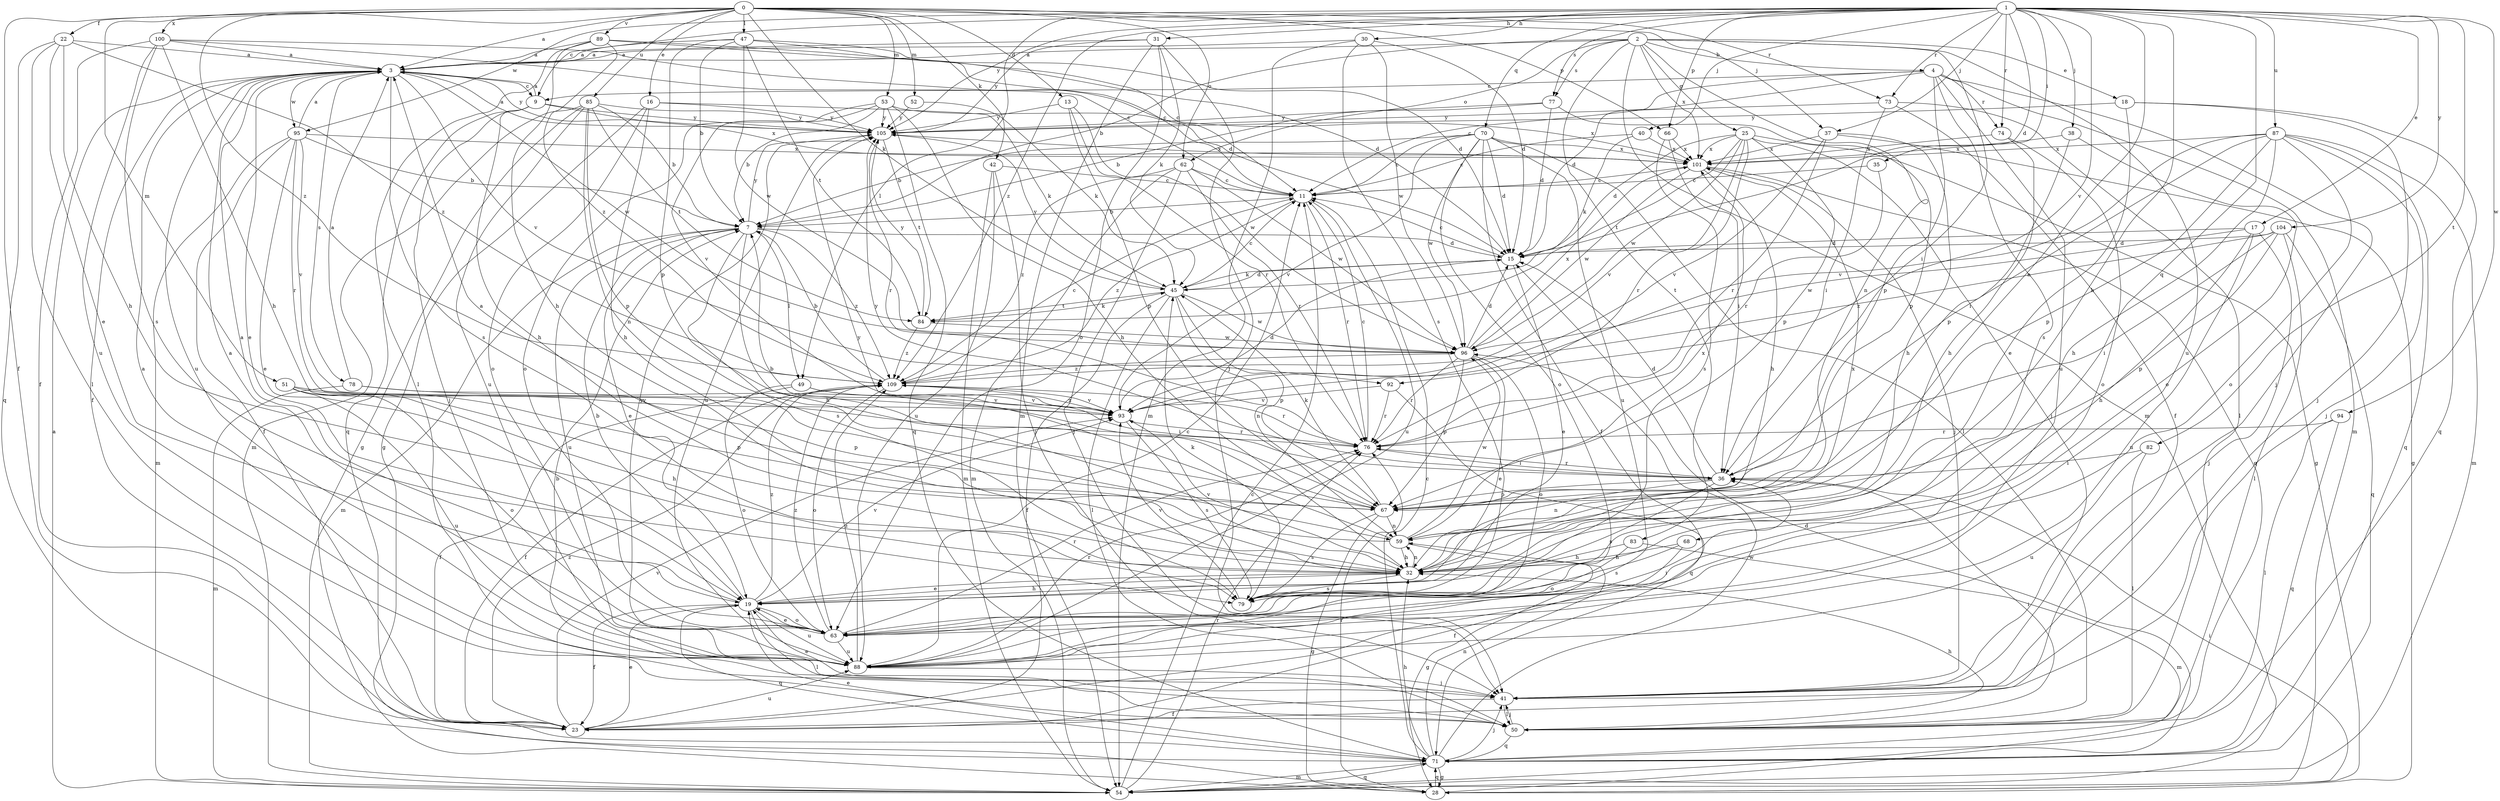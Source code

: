 strict digraph  {
0;
1;
2;
3;
4;
7;
9;
11;
13;
15;
16;
17;
18;
19;
22;
23;
25;
28;
30;
31;
32;
35;
36;
37;
38;
40;
41;
42;
45;
47;
49;
50;
51;
52;
53;
54;
59;
62;
63;
66;
67;
68;
70;
71;
73;
74;
76;
77;
78;
79;
82;
83;
84;
85;
87;
88;
89;
92;
93;
94;
95;
96;
100;
101;
104;
105;
109;
0 -> 3  [label=a];
0 -> 13  [label=d];
0 -> 16  [label=e];
0 -> 22  [label=f];
0 -> 23  [label=f];
0 -> 37  [label=j];
0 -> 42  [label=k];
0 -> 45  [label=k];
0 -> 47  [label=l];
0 -> 51  [label=m];
0 -> 52  [label=m];
0 -> 53  [label=m];
0 -> 62  [label=o];
0 -> 66  [label=p];
0 -> 73  [label=r];
0 -> 85  [label=u];
0 -> 89  [label=v];
0 -> 100  [label=x];
0 -> 109  [label=z];
1 -> 9  [label=c];
1 -> 15  [label=d];
1 -> 17  [label=e];
1 -> 30  [label=h];
1 -> 31  [label=h];
1 -> 32  [label=h];
1 -> 35  [label=i];
1 -> 37  [label=j];
1 -> 38  [label=j];
1 -> 40  [label=j];
1 -> 49  [label=l];
1 -> 59  [label=n];
1 -> 66  [label=p];
1 -> 68  [label=q];
1 -> 70  [label=q];
1 -> 73  [label=r];
1 -> 74  [label=r];
1 -> 77  [label=s];
1 -> 82  [label=t];
1 -> 87  [label=u];
1 -> 92  [label=v];
1 -> 94  [label=w];
1 -> 95  [label=w];
1 -> 104  [label=y];
1 -> 105  [label=y];
1 -> 109  [label=z];
2 -> 3  [label=a];
2 -> 4  [label=b];
2 -> 7  [label=b];
2 -> 18  [label=e];
2 -> 25  [label=g];
2 -> 36  [label=i];
2 -> 54  [label=m];
2 -> 59  [label=n];
2 -> 62  [label=o];
2 -> 77  [label=s];
2 -> 83  [label=t];
2 -> 88  [label=u];
2 -> 101  [label=x];
3 -> 9  [label=c];
3 -> 19  [label=e];
3 -> 23  [label=f];
3 -> 78  [label=s];
3 -> 79  [label=s];
3 -> 88  [label=u];
3 -> 92  [label=v];
3 -> 95  [label=w];
3 -> 96  [label=w];
3 -> 105  [label=y];
4 -> 9  [label=c];
4 -> 11  [label=c];
4 -> 15  [label=d];
4 -> 41  [label=j];
4 -> 54  [label=m];
4 -> 67  [label=p];
4 -> 74  [label=r];
4 -> 79  [label=s];
4 -> 88  [label=u];
7 -> 15  [label=d];
7 -> 19  [label=e];
7 -> 32  [label=h];
7 -> 49  [label=l];
7 -> 54  [label=m];
7 -> 79  [label=s];
7 -> 88  [label=u];
7 -> 105  [label=y];
7 -> 109  [label=z];
9 -> 3  [label=a];
9 -> 32  [label=h];
9 -> 41  [label=j];
9 -> 71  [label=q];
9 -> 101  [label=x];
9 -> 105  [label=y];
11 -> 7  [label=b];
11 -> 76  [label=r];
11 -> 88  [label=u];
11 -> 109  [label=z];
13 -> 67  [label=p];
13 -> 76  [label=r];
13 -> 96  [label=w];
13 -> 105  [label=y];
15 -> 11  [label=c];
15 -> 19  [label=e];
15 -> 45  [label=k];
16 -> 28  [label=g];
16 -> 32  [label=h];
16 -> 45  [label=k];
16 -> 63  [label=o];
16 -> 105  [label=y];
17 -> 15  [label=d];
17 -> 32  [label=h];
17 -> 41  [label=j];
17 -> 88  [label=u];
17 -> 96  [label=w];
18 -> 19  [label=e];
18 -> 41  [label=j];
18 -> 71  [label=q];
18 -> 105  [label=y];
19 -> 3  [label=a];
19 -> 7  [label=b];
19 -> 23  [label=f];
19 -> 32  [label=h];
19 -> 50  [label=l];
19 -> 63  [label=o];
19 -> 71  [label=q];
19 -> 88  [label=u];
19 -> 93  [label=v];
19 -> 109  [label=z];
22 -> 3  [label=a];
22 -> 19  [label=e];
22 -> 32  [label=h];
22 -> 50  [label=l];
22 -> 71  [label=q];
22 -> 109  [label=z];
23 -> 19  [label=e];
23 -> 88  [label=u];
23 -> 93  [label=v];
23 -> 109  [label=z];
25 -> 15  [label=d];
25 -> 28  [label=g];
25 -> 41  [label=j];
25 -> 67  [label=p];
25 -> 76  [label=r];
25 -> 84  [label=t];
25 -> 93  [label=v];
25 -> 96  [label=w];
25 -> 101  [label=x];
28 -> 15  [label=d];
28 -> 36  [label=i];
28 -> 71  [label=q];
28 -> 76  [label=r];
30 -> 3  [label=a];
30 -> 15  [label=d];
30 -> 54  [label=m];
30 -> 79  [label=s];
30 -> 96  [label=w];
31 -> 3  [label=a];
31 -> 41  [label=j];
31 -> 45  [label=k];
31 -> 54  [label=m];
31 -> 63  [label=o];
31 -> 105  [label=y];
32 -> 19  [label=e];
32 -> 59  [label=n];
32 -> 79  [label=s];
32 -> 93  [label=v];
32 -> 101  [label=x];
35 -> 11  [label=c];
35 -> 76  [label=r];
36 -> 15  [label=d];
36 -> 59  [label=n];
36 -> 67  [label=p];
36 -> 76  [label=r];
36 -> 79  [label=s];
36 -> 105  [label=y];
37 -> 28  [label=g];
37 -> 32  [label=h];
37 -> 76  [label=r];
37 -> 93  [label=v];
37 -> 101  [label=x];
38 -> 63  [label=o];
38 -> 67  [label=p];
38 -> 101  [label=x];
40 -> 11  [label=c];
40 -> 45  [label=k];
40 -> 101  [label=x];
41 -> 19  [label=e];
41 -> 23  [label=f];
41 -> 50  [label=l];
42 -> 11  [label=c];
42 -> 41  [label=j];
42 -> 54  [label=m];
42 -> 88  [label=u];
45 -> 11  [label=c];
45 -> 15  [label=d];
45 -> 23  [label=f];
45 -> 50  [label=l];
45 -> 59  [label=n];
45 -> 67  [label=p];
45 -> 84  [label=t];
45 -> 96  [label=w];
45 -> 105  [label=y];
47 -> 3  [label=a];
47 -> 7  [label=b];
47 -> 11  [label=c];
47 -> 15  [label=d];
47 -> 67  [label=p];
47 -> 84  [label=t];
47 -> 96  [label=w];
49 -> 23  [label=f];
49 -> 36  [label=i];
49 -> 63  [label=o];
49 -> 93  [label=v];
50 -> 7  [label=b];
50 -> 32  [label=h];
50 -> 36  [label=i];
50 -> 41  [label=j];
50 -> 71  [label=q];
51 -> 32  [label=h];
51 -> 63  [label=o];
51 -> 67  [label=p];
51 -> 88  [label=u];
51 -> 93  [label=v];
52 -> 45  [label=k];
52 -> 105  [label=y];
53 -> 7  [label=b];
53 -> 32  [label=h];
53 -> 63  [label=o];
53 -> 71  [label=q];
53 -> 93  [label=v];
53 -> 101  [label=x];
53 -> 105  [label=y];
54 -> 3  [label=a];
54 -> 11  [label=c];
54 -> 71  [label=q];
54 -> 76  [label=r];
59 -> 3  [label=a];
59 -> 28  [label=g];
59 -> 32  [label=h];
59 -> 96  [label=w];
59 -> 101  [label=x];
59 -> 105  [label=y];
62 -> 11  [label=c];
62 -> 41  [label=j];
62 -> 54  [label=m];
62 -> 76  [label=r];
62 -> 96  [label=w];
62 -> 109  [label=z];
63 -> 3  [label=a];
63 -> 19  [label=e];
63 -> 76  [label=r];
63 -> 88  [label=u];
63 -> 109  [label=z];
66 -> 36  [label=i];
66 -> 79  [label=s];
66 -> 101  [label=x];
67 -> 7  [label=b];
67 -> 28  [label=g];
67 -> 45  [label=k];
67 -> 59  [label=n];
67 -> 79  [label=s];
68 -> 23  [label=f];
68 -> 32  [label=h];
68 -> 79  [label=s];
70 -> 7  [label=b];
70 -> 11  [label=c];
70 -> 15  [label=d];
70 -> 23  [label=f];
70 -> 50  [label=l];
70 -> 63  [label=o];
70 -> 88  [label=u];
70 -> 93  [label=v];
70 -> 96  [label=w];
70 -> 101  [label=x];
71 -> 11  [label=c];
71 -> 19  [label=e];
71 -> 28  [label=g];
71 -> 32  [label=h];
71 -> 41  [label=j];
71 -> 54  [label=m];
71 -> 59  [label=n];
71 -> 96  [label=w];
73 -> 23  [label=f];
73 -> 36  [label=i];
73 -> 50  [label=l];
73 -> 105  [label=y];
74 -> 32  [label=h];
74 -> 63  [label=o];
74 -> 101  [label=x];
76 -> 11  [label=c];
76 -> 36  [label=i];
77 -> 7  [label=b];
77 -> 15  [label=d];
77 -> 67  [label=p];
77 -> 105  [label=y];
78 -> 3  [label=a];
78 -> 54  [label=m];
78 -> 67  [label=p];
78 -> 93  [label=v];
79 -> 45  [label=k];
79 -> 93  [label=v];
82 -> 36  [label=i];
82 -> 50  [label=l];
82 -> 88  [label=u];
83 -> 32  [label=h];
83 -> 54  [label=m];
83 -> 63  [label=o];
84 -> 45  [label=k];
84 -> 96  [label=w];
84 -> 105  [label=y];
84 -> 109  [label=z];
85 -> 7  [label=b];
85 -> 28  [label=g];
85 -> 54  [label=m];
85 -> 59  [label=n];
85 -> 67  [label=p];
85 -> 84  [label=t];
85 -> 88  [label=u];
85 -> 105  [label=y];
87 -> 32  [label=h];
87 -> 36  [label=i];
87 -> 41  [label=j];
87 -> 54  [label=m];
87 -> 63  [label=o];
87 -> 67  [label=p];
87 -> 71  [label=q];
87 -> 93  [label=v];
87 -> 101  [label=x];
88 -> 3  [label=a];
88 -> 11  [label=c];
88 -> 36  [label=i];
88 -> 41  [label=j];
88 -> 76  [label=r];
88 -> 105  [label=y];
88 -> 109  [label=z];
89 -> 3  [label=a];
89 -> 11  [label=c];
89 -> 15  [label=d];
89 -> 32  [label=h];
89 -> 50  [label=l];
89 -> 109  [label=z];
92 -> 71  [label=q];
92 -> 76  [label=r];
92 -> 93  [label=v];
93 -> 15  [label=d];
93 -> 76  [label=r];
93 -> 79  [label=s];
93 -> 109  [label=z];
94 -> 50  [label=l];
94 -> 71  [label=q];
94 -> 76  [label=r];
95 -> 3  [label=a];
95 -> 7  [label=b];
95 -> 19  [label=e];
95 -> 23  [label=f];
95 -> 54  [label=m];
95 -> 76  [label=r];
95 -> 93  [label=v];
95 -> 101  [label=x];
96 -> 15  [label=d];
96 -> 19  [label=e];
96 -> 63  [label=o];
96 -> 67  [label=p];
96 -> 76  [label=r];
96 -> 101  [label=x];
96 -> 109  [label=z];
100 -> 3  [label=a];
100 -> 11  [label=c];
100 -> 15  [label=d];
100 -> 23  [label=f];
100 -> 32  [label=h];
100 -> 79  [label=s];
100 -> 88  [label=u];
101 -> 11  [label=c];
101 -> 32  [label=h];
101 -> 41  [label=j];
101 -> 71  [label=q];
101 -> 96  [label=w];
104 -> 15  [label=d];
104 -> 36  [label=i];
104 -> 50  [label=l];
104 -> 67  [label=p];
104 -> 71  [label=q];
104 -> 109  [label=z];
105 -> 3  [label=a];
105 -> 76  [label=r];
105 -> 84  [label=t];
105 -> 88  [label=u];
105 -> 101  [label=x];
109 -> 7  [label=b];
109 -> 11  [label=c];
109 -> 23  [label=f];
109 -> 63  [label=o];
109 -> 76  [label=r];
109 -> 93  [label=v];
}
